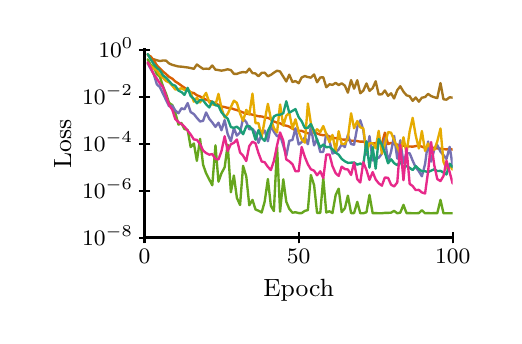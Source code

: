\begingroup%
\makeatletter%
\begin{pgfpicture}%
\pgfpathrectangle{\pgfpointorigin}{\pgfqpoint{2.33in}{1.44in}}%
\pgfusepath{use as bounding box, clip}%
\begin{pgfscope}%
\pgfsetbuttcap%
\pgfsetmiterjoin%
\definecolor{currentfill}{rgb}{1.0,1.0,1.0}%
\pgfsetfillcolor{currentfill}%
\pgfsetlinewidth{0.0pt}%
\definecolor{currentstroke}{rgb}{1.0,1.0,1.0}%
\pgfsetstrokecolor{currentstroke}%
\pgfsetdash{}{0pt}%
\pgfpathmoveto{\pgfqpoint{0.0in}{0.0in}}%
\pgfpathlineto{\pgfqpoint{2.33in}{0.0in}}%
\pgfpathlineto{\pgfqpoint{2.33in}{1.44in}}%
\pgfpathlineto{\pgfqpoint{0.0in}{1.44in}}%
\pgfpathclose%
\pgfusepath{fill}%
\end{pgfscope}%
\begin{pgfscope}%
\pgfsetbuttcap%
\pgfsetmiterjoin%
\definecolor{currentfill}{rgb}{1.0,1.0,1.0}%
\pgfsetfillcolor{currentfill}%
\pgfsetlinewidth{0.0pt}%
\definecolor{currentstroke}{rgb}{0.0,0.0,0.0}%
\pgfsetstrokecolor{currentstroke}%
\pgfsetstrokeopacity{0.0}%
\pgfsetdash{}{0pt}%
\pgfpathmoveto{\pgfqpoint{0.584in}{0.39in}}%
\pgfpathlineto{\pgfqpoint{2.125in}{0.39in}}%
\pgfpathlineto{\pgfqpoint{2.125in}{1.33in}}%
\pgfpathlineto{\pgfqpoint{0.584in}{1.33in}}%
\pgfpathclose%
\pgfusepath{fill}%
\end{pgfscope}%
\begin{pgfscope}%
\pgfpathrectangle{\pgfqpoint{0.584in}{0.39in}}{\pgfqpoint{1.541in}{0.94in}} %
\pgfusepath{clip}%
\pgfsetroundcap%
\pgfsetroundjoin%
\pgfsetlinewidth{0.853pt}%
\definecolor{currentstroke}{rgb}{0.651,0.463,0.114}%
\pgfsetstrokecolor{currentstroke}%
\pgfsetdash{}{0pt}%
\pgfpathmoveto{\pgfqpoint{0.6in}{1.308in}}%
\pgfpathlineto{\pgfqpoint{0.615in}{1.286in}}%
\pgfpathlineto{\pgfqpoint{0.63in}{1.282in}}%
\pgfpathlineto{\pgfqpoint{0.646in}{1.277in}}%
\pgfpathlineto{\pgfqpoint{0.661in}{1.273in}}%
\pgfpathlineto{\pgfqpoint{0.677in}{1.276in}}%
\pgfpathlineto{\pgfqpoint{0.692in}{1.275in}}%
\pgfpathlineto{\pgfqpoint{0.707in}{1.261in}}%
\pgfpathlineto{\pgfqpoint{0.723in}{1.254in}}%
\pgfpathlineto{\pgfqpoint{0.738in}{1.25in}}%
\pgfpathlineto{\pgfqpoint{0.754in}{1.246in}}%
\pgfpathlineto{\pgfqpoint{0.769in}{1.245in}}%
\pgfpathlineto{\pgfqpoint{0.784in}{1.243in}}%
\pgfpathlineto{\pgfqpoint{0.8in}{1.241in}}%
\pgfpathlineto{\pgfqpoint{0.815in}{1.238in}}%
\pgfpathlineto{\pgfqpoint{0.831in}{1.234in}}%
\pgfpathlineto{\pgfqpoint{0.846in}{1.256in}}%
\pgfpathlineto{\pgfqpoint{0.862in}{1.244in}}%
\pgfpathlineto{\pgfqpoint{0.877in}{1.234in}}%
\pgfpathlineto{\pgfqpoint{0.892in}{1.235in}}%
\pgfpathlineto{\pgfqpoint{0.908in}{1.234in}}%
\pgfpathlineto{\pgfqpoint{0.923in}{1.251in}}%
\pgfpathlineto{\pgfqpoint{0.939in}{1.23in}}%
\pgfpathlineto{\pgfqpoint{0.954in}{1.228in}}%
\pgfpathlineto{\pgfqpoint{0.969in}{1.225in}}%
\pgfpathlineto{\pgfqpoint{0.985in}{1.228in}}%
\pgfpathlineto{\pgfqpoint{1.0in}{1.232in}}%
\pgfpathlineto{\pgfqpoint{1.016in}{1.228in}}%
\pgfpathlineto{\pgfqpoint{1.031in}{1.209in}}%
\pgfpathlineto{\pgfqpoint{1.046in}{1.209in}}%
\pgfpathlineto{\pgfqpoint{1.062in}{1.215in}}%
\pgfpathlineto{\pgfqpoint{1.077in}{1.218in}}%
\pgfpathlineto{\pgfqpoint{1.093in}{1.216in}}%
\pgfpathlineto{\pgfqpoint{1.108in}{1.235in}}%
\pgfpathlineto{\pgfqpoint{1.124in}{1.213in}}%
\pgfpathlineto{\pgfqpoint{1.139in}{1.211in}}%
\pgfpathlineto{\pgfqpoint{1.154in}{1.197in}}%
\pgfpathlineto{\pgfqpoint{1.17in}{1.214in}}%
\pgfpathlineto{\pgfqpoint{1.185in}{1.215in}}%
\pgfpathlineto{\pgfqpoint{1.201in}{1.197in}}%
\pgfpathlineto{\pgfqpoint{1.216in}{1.204in}}%
\pgfpathlineto{\pgfqpoint{1.231in}{1.215in}}%
\pgfpathlineto{\pgfqpoint{1.247in}{1.225in}}%
\pgfpathlineto{\pgfqpoint{1.262in}{1.221in}}%
\pgfpathlineto{\pgfqpoint{1.278in}{1.195in}}%
\pgfpathlineto{\pgfqpoint{1.293in}{1.171in}}%
\pgfpathlineto{\pgfqpoint{1.308in}{1.205in}}%
\pgfpathlineto{\pgfqpoint{1.324in}{1.168in}}%
\pgfpathlineto{\pgfqpoint{1.339in}{1.173in}}%
\pgfpathlineto{\pgfqpoint{1.355in}{1.162in}}%
\pgfpathlineto{\pgfqpoint{1.37in}{1.191in}}%
\pgfpathlineto{\pgfqpoint{1.386in}{1.198in}}%
\pgfpathlineto{\pgfqpoint{1.401in}{1.193in}}%
\pgfpathlineto{\pgfqpoint{1.416in}{1.19in}}%
\pgfpathlineto{\pgfqpoint{1.432in}{1.206in}}%
\pgfpathlineto{\pgfqpoint{1.447in}{1.167in}}%
\pgfpathlineto{\pgfqpoint{1.463in}{1.191in}}%
\pgfpathlineto{\pgfqpoint{1.478in}{1.192in}}%
\pgfpathlineto{\pgfqpoint{1.493in}{1.142in}}%
\pgfpathlineto{\pgfqpoint{1.509in}{1.157in}}%
\pgfpathlineto{\pgfqpoint{1.524in}{1.154in}}%
\pgfpathlineto{\pgfqpoint{1.54in}{1.164in}}%
\pgfpathlineto{\pgfqpoint{1.555in}{1.153in}}%
\pgfpathlineto{\pgfqpoint{1.57in}{1.162in}}%
\pgfpathlineto{\pgfqpoint{1.586in}{1.15in}}%
\pgfpathlineto{\pgfqpoint{1.601in}{1.115in}}%
\pgfpathlineto{\pgfqpoint{1.617in}{1.178in}}%
\pgfpathlineto{\pgfqpoint{1.632in}{1.135in}}%
\pgfpathlineto{\pgfqpoint{1.648in}{1.177in}}%
\pgfpathlineto{\pgfqpoint{1.663in}{1.112in}}%
\pgfpathlineto{\pgfqpoint{1.678in}{1.125in}}%
\pgfpathlineto{\pgfqpoint{1.694in}{1.161in}}%
\pgfpathlineto{\pgfqpoint{1.709in}{1.124in}}%
\pgfpathlineto{\pgfqpoint{1.725in}{1.138in}}%
\pgfpathlineto{\pgfqpoint{1.74in}{1.172in}}%
\pgfpathlineto{\pgfqpoint{1.755in}{1.106in}}%
\pgfpathlineto{\pgfqpoint{1.771in}{1.107in}}%
\pgfpathlineto{\pgfqpoint{1.786in}{1.126in}}%
\pgfpathlineto{\pgfqpoint{1.802in}{1.099in}}%
\pgfpathlineto{\pgfqpoint{1.817in}{1.112in}}%
\pgfpathlineto{\pgfqpoint{1.832in}{1.086in}}%
\pgfpathlineto{\pgfqpoint{1.848in}{1.128in}}%
\pgfpathlineto{\pgfqpoint{1.863in}{1.147in}}%
\pgfpathlineto{\pgfqpoint{1.879in}{1.12in}}%
\pgfpathlineto{\pgfqpoint{1.894in}{1.102in}}%
\pgfpathlineto{\pgfqpoint{1.91in}{1.097in}}%
\pgfpathlineto{\pgfqpoint{1.925in}{1.074in}}%
\pgfpathlineto{\pgfqpoint{1.94in}{1.091in}}%
\pgfpathlineto{\pgfqpoint{1.956in}{1.07in}}%
\pgfpathlineto{\pgfqpoint{1.971in}{1.09in}}%
\pgfpathlineto{\pgfqpoint{1.987in}{1.093in}}%
\pgfpathlineto{\pgfqpoint{2.002in}{1.109in}}%
\pgfpathlineto{\pgfqpoint{2.017in}{1.098in}}%
\pgfpathlineto{\pgfqpoint{2.033in}{1.092in}}%
\pgfpathlineto{\pgfqpoint{2.048in}{1.088in}}%
\pgfpathlineto{\pgfqpoint{2.064in}{1.163in}}%
\pgfpathlineto{\pgfqpoint{2.079in}{1.082in}}%
\pgfpathlineto{\pgfqpoint{2.094in}{1.08in}}%
\pgfpathlineto{\pgfqpoint{2.11in}{1.092in}}%
\pgfpathlineto{\pgfqpoint{2.125in}{1.09in}}%
\pgfusepath{stroke}%
\end{pgfscope}%
\begin{pgfscope}%
\pgfpathrectangle{\pgfqpoint{0.584in}{0.39in}}{\pgfqpoint{1.541in}{0.94in}} %
\pgfusepath{clip}%
\pgfsetroundcap%
\pgfsetroundjoin%
\pgfsetlinewidth{0.853pt}%
\definecolor{currentstroke}{rgb}{0.851,0.373,0.008}%
\pgfsetstrokecolor{currentstroke}%
\pgfsetdash{}{0pt}%
\pgfpathmoveto{\pgfqpoint{0.6in}{1.303in}}%
\pgfpathlineto{\pgfqpoint{0.615in}{1.296in}}%
\pgfpathlineto{\pgfqpoint{0.63in}{1.277in}}%
\pgfpathlineto{\pgfqpoint{0.646in}{1.252in}}%
\pgfpathlineto{\pgfqpoint{0.661in}{1.236in}}%
\pgfpathlineto{\pgfqpoint{0.677in}{1.22in}}%
\pgfpathlineto{\pgfqpoint{0.692in}{1.208in}}%
\pgfpathlineto{\pgfqpoint{0.707in}{1.194in}}%
\pgfpathlineto{\pgfqpoint{0.723in}{1.185in}}%
\pgfpathlineto{\pgfqpoint{0.738in}{1.171in}}%
\pgfpathlineto{\pgfqpoint{0.754in}{1.161in}}%
\pgfpathlineto{\pgfqpoint{0.769in}{1.15in}}%
\pgfpathlineto{\pgfqpoint{0.784in}{1.14in}}%
\pgfpathlineto{\pgfqpoint{0.8in}{1.128in}}%
\pgfpathlineto{\pgfqpoint{0.815in}{1.117in}}%
\pgfpathlineto{\pgfqpoint{0.831in}{1.113in}}%
\pgfpathlineto{\pgfqpoint{0.846in}{1.102in}}%
\pgfpathlineto{\pgfqpoint{0.862in}{1.096in}}%
\pgfpathlineto{\pgfqpoint{0.877in}{1.088in}}%
\pgfpathlineto{\pgfqpoint{0.892in}{1.08in}}%
\pgfpathlineto{\pgfqpoint{0.908in}{1.074in}}%
\pgfpathlineto{\pgfqpoint{0.923in}{1.069in}}%
\pgfpathlineto{\pgfqpoint{0.939in}{1.062in}}%
\pgfpathlineto{\pgfqpoint{0.954in}{1.054in}}%
\pgfpathlineto{\pgfqpoint{0.969in}{1.046in}}%
\pgfpathlineto{\pgfqpoint{0.985in}{1.043in}}%
\pgfpathlineto{\pgfqpoint{1.0in}{1.039in}}%
\pgfpathlineto{\pgfqpoint{1.016in}{1.038in}}%
\pgfpathlineto{\pgfqpoint{1.031in}{1.032in}}%
\pgfpathlineto{\pgfqpoint{1.046in}{1.028in}}%
\pgfpathlineto{\pgfqpoint{1.062in}{1.022in}}%
\pgfpathlineto{\pgfqpoint{1.077in}{1.016in}}%
\pgfpathlineto{\pgfqpoint{1.093in}{1.01in}}%
\pgfpathlineto{\pgfqpoint{1.108in}{1.008in}}%
\pgfpathlineto{\pgfqpoint{1.124in}{1.005in}}%
\pgfpathlineto{\pgfqpoint{1.139in}{1.001in}}%
\pgfpathlineto{\pgfqpoint{1.154in}{0.997in}}%
\pgfpathlineto{\pgfqpoint{1.17in}{0.996in}}%
\pgfpathlineto{\pgfqpoint{1.185in}{0.991in}}%
\pgfpathlineto{\pgfqpoint{1.201in}{0.989in}}%
\pgfpathlineto{\pgfqpoint{1.216in}{0.982in}}%
\pgfpathlineto{\pgfqpoint{1.231in}{0.971in}}%
\pgfpathlineto{\pgfqpoint{1.247in}{0.965in}}%
\pgfpathlineto{\pgfqpoint{1.262in}{0.962in}}%
\pgfpathlineto{\pgfqpoint{1.278in}{0.953in}}%
\pgfpathlineto{\pgfqpoint{1.293in}{0.95in}}%
\pgfpathlineto{\pgfqpoint{1.308in}{0.945in}}%
\pgfpathlineto{\pgfqpoint{1.324in}{0.935in}}%
\pgfpathlineto{\pgfqpoint{1.339in}{0.927in}}%
\pgfpathlineto{\pgfqpoint{1.355in}{0.925in}}%
\pgfpathlineto{\pgfqpoint{1.37in}{0.924in}}%
\pgfpathlineto{\pgfqpoint{1.386in}{0.917in}}%
\pgfpathlineto{\pgfqpoint{1.401in}{0.912in}}%
\pgfpathlineto{\pgfqpoint{1.416in}{0.908in}}%
\pgfpathlineto{\pgfqpoint{1.432in}{0.921in}}%
\pgfpathlineto{\pgfqpoint{1.447in}{0.911in}}%
\pgfpathlineto{\pgfqpoint{1.463in}{0.905in}}%
\pgfpathlineto{\pgfqpoint{1.478in}{0.902in}}%
\pgfpathlineto{\pgfqpoint{1.493in}{0.904in}}%
\pgfpathlineto{\pgfqpoint{1.509in}{0.896in}}%
\pgfpathlineto{\pgfqpoint{1.524in}{0.891in}}%
\pgfpathlineto{\pgfqpoint{1.54in}{0.887in}}%
\pgfpathlineto{\pgfqpoint{1.555in}{0.886in}}%
\pgfpathlineto{\pgfqpoint{1.57in}{0.881in}}%
\pgfpathlineto{\pgfqpoint{1.586in}{0.88in}}%
\pgfpathlineto{\pgfqpoint{1.601in}{0.88in}}%
\pgfpathlineto{\pgfqpoint{1.617in}{0.875in}}%
\pgfpathlineto{\pgfqpoint{1.632in}{0.874in}}%
\pgfpathlineto{\pgfqpoint{1.648in}{0.873in}}%
\pgfpathlineto{\pgfqpoint{1.663in}{0.87in}}%
\pgfpathlineto{\pgfqpoint{1.678in}{0.87in}}%
\pgfpathlineto{\pgfqpoint{1.694in}{0.865in}}%
\pgfpathlineto{\pgfqpoint{1.709in}{0.865in}}%
\pgfpathlineto{\pgfqpoint{1.725in}{0.861in}}%
\pgfpathlineto{\pgfqpoint{1.74in}{0.863in}}%
\pgfpathlineto{\pgfqpoint{1.755in}{0.865in}}%
\pgfpathlineto{\pgfqpoint{1.771in}{0.859in}}%
\pgfpathlineto{\pgfqpoint{1.786in}{0.915in}}%
\pgfpathlineto{\pgfqpoint{1.802in}{0.858in}}%
\pgfpathlineto{\pgfqpoint{1.817in}{0.864in}}%
\pgfpathlineto{\pgfqpoint{1.832in}{0.857in}}%
\pgfpathlineto{\pgfqpoint{1.848in}{0.856in}}%
\pgfpathlineto{\pgfqpoint{1.863in}{0.849in}}%
\pgfpathlineto{\pgfqpoint{1.879in}{0.85in}}%
\pgfpathlineto{\pgfqpoint{1.894in}{0.847in}}%
\pgfpathlineto{\pgfqpoint{1.91in}{0.846in}}%
\pgfpathlineto{\pgfqpoint{1.925in}{0.845in}}%
\pgfpathlineto{\pgfqpoint{1.94in}{0.848in}}%
\pgfpathlineto{\pgfqpoint{1.956in}{0.85in}}%
\pgfpathlineto{\pgfqpoint{1.971in}{0.845in}}%
\pgfpathlineto{\pgfqpoint{1.987in}{0.839in}}%
\pgfpathlineto{\pgfqpoint{2.002in}{0.841in}}%
\pgfpathlineto{\pgfqpoint{2.017in}{0.841in}}%
\pgfpathlineto{\pgfqpoint{2.033in}{0.839in}}%
\pgfpathlineto{\pgfqpoint{2.048in}{0.836in}}%
\pgfpathlineto{\pgfqpoint{2.064in}{0.835in}}%
\pgfpathlineto{\pgfqpoint{2.079in}{0.833in}}%
\pgfpathlineto{\pgfqpoint{2.094in}{0.831in}}%
\pgfpathlineto{\pgfqpoint{2.11in}{0.835in}}%
\pgfpathlineto{\pgfqpoint{2.125in}{0.83in}}%
\pgfusepath{stroke}%
\end{pgfscope}%
\begin{pgfscope}%
\pgfpathrectangle{\pgfqpoint{0.584in}{0.39in}}{\pgfqpoint{1.541in}{0.94in}} %
\pgfusepath{clip}%
\pgfsetroundcap%
\pgfsetroundjoin%
\pgfsetlinewidth{0.853pt}%
\definecolor{currentstroke}{rgb}{0.4,0.651,0.118}%
\pgfsetstrokecolor{currentstroke}%
\pgfsetdash{}{0pt}%
\pgfpathmoveto{\pgfqpoint{0.6in}{1.282in}}%
\pgfpathlineto{\pgfqpoint{0.615in}{1.254in}}%
\pgfpathlineto{\pgfqpoint{0.63in}{1.244in}}%
\pgfpathlineto{\pgfqpoint{0.646in}{1.207in}}%
\pgfpathlineto{\pgfqpoint{0.661in}{1.195in}}%
\pgfpathlineto{\pgfqpoint{0.677in}{1.145in}}%
\pgfpathlineto{\pgfqpoint{0.692in}{1.109in}}%
\pgfpathlineto{\pgfqpoint{0.707in}{1.064in}}%
\pgfpathlineto{\pgfqpoint{0.723in}{1.053in}}%
\pgfpathlineto{\pgfqpoint{0.738in}{1.015in}}%
\pgfpathlineto{\pgfqpoint{0.754in}{0.955in}}%
\pgfpathlineto{\pgfqpoint{0.769in}{0.963in}}%
\pgfpathlineto{\pgfqpoint{0.784in}{0.933in}}%
\pgfpathlineto{\pgfqpoint{0.8in}{0.929in}}%
\pgfpathlineto{\pgfqpoint{0.815in}{0.843in}}%
\pgfpathlineto{\pgfqpoint{0.831in}{0.861in}}%
\pgfpathlineto{\pgfqpoint{0.846in}{0.774in}}%
\pgfpathlineto{\pgfqpoint{0.862in}{0.884in}}%
\pgfpathlineto{\pgfqpoint{0.877in}{0.755in}}%
\pgfpathlineto{\pgfqpoint{0.892in}{0.712in}}%
\pgfpathlineto{\pgfqpoint{0.908in}{0.681in}}%
\pgfpathlineto{\pgfqpoint{0.923in}{0.652in}}%
\pgfpathlineto{\pgfqpoint{0.939in}{0.852in}}%
\pgfpathlineto{\pgfqpoint{0.954in}{0.67in}}%
\pgfpathlineto{\pgfqpoint{0.969in}{0.712in}}%
\pgfpathlineto{\pgfqpoint{0.985in}{0.742in}}%
\pgfpathlineto{\pgfqpoint{1.0in}{0.855in}}%
\pgfpathlineto{\pgfqpoint{1.016in}{0.617in}}%
\pgfpathlineto{\pgfqpoint{1.031in}{0.701in}}%
\pgfpathlineto{\pgfqpoint{1.046in}{0.589in}}%
\pgfpathlineto{\pgfqpoint{1.062in}{0.553in}}%
\pgfpathlineto{\pgfqpoint{1.077in}{0.749in}}%
\pgfpathlineto{\pgfqpoint{1.093in}{0.696in}}%
\pgfpathlineto{\pgfqpoint{1.108in}{0.552in}}%
\pgfpathlineto{\pgfqpoint{1.124in}{0.579in}}%
\pgfpathlineto{\pgfqpoint{1.139in}{0.531in}}%
\pgfpathlineto{\pgfqpoint{1.154in}{0.525in}}%
\pgfpathlineto{\pgfqpoint{1.17in}{0.516in}}%
\pgfpathlineto{\pgfqpoint{1.185in}{0.57in}}%
\pgfpathlineto{\pgfqpoint{1.201in}{0.683in}}%
\pgfpathlineto{\pgfqpoint{1.216in}{0.549in}}%
\pgfpathlineto{\pgfqpoint{1.231in}{0.523in}}%
\pgfpathlineto{\pgfqpoint{1.247in}{0.844in}}%
\pgfpathlineto{\pgfqpoint{1.262in}{0.52in}}%
\pgfpathlineto{\pgfqpoint{1.278in}{0.682in}}%
\pgfpathlineto{\pgfqpoint{1.293in}{0.57in}}%
\pgfpathlineto{\pgfqpoint{1.308in}{0.534in}}%
\pgfpathlineto{\pgfqpoint{1.324in}{0.515in}}%
\pgfpathlineto{\pgfqpoint{1.339in}{0.517in}}%
\pgfpathlineto{\pgfqpoint{1.355in}{0.513in}}%
\pgfpathlineto{\pgfqpoint{1.37in}{0.513in}}%
\pgfpathlineto{\pgfqpoint{1.386in}{0.524in}}%
\pgfpathlineto{\pgfqpoint{1.401in}{0.528in}}%
\pgfpathlineto{\pgfqpoint{1.416in}{0.703in}}%
\pgfpathlineto{\pgfqpoint{1.432in}{0.653in}}%
\pgfpathlineto{\pgfqpoint{1.447in}{0.514in}}%
\pgfpathlineto{\pgfqpoint{1.463in}{0.514in}}%
\pgfpathlineto{\pgfqpoint{1.478in}{0.688in}}%
\pgfpathlineto{\pgfqpoint{1.493in}{0.516in}}%
\pgfpathlineto{\pgfqpoint{1.509in}{0.522in}}%
\pgfpathlineto{\pgfqpoint{1.524in}{0.513in}}%
\pgfpathlineto{\pgfqpoint{1.54in}{0.604in}}%
\pgfpathlineto{\pgfqpoint{1.555in}{0.635in}}%
\pgfpathlineto{\pgfqpoint{1.57in}{0.518in}}%
\pgfpathlineto{\pgfqpoint{1.586in}{0.537in}}%
\pgfpathlineto{\pgfqpoint{1.601in}{0.6in}}%
\pgfpathlineto{\pgfqpoint{1.617in}{0.513in}}%
\pgfpathlineto{\pgfqpoint{1.632in}{0.513in}}%
\pgfpathlineto{\pgfqpoint{1.648in}{0.569in}}%
\pgfpathlineto{\pgfqpoint{1.663in}{0.512in}}%
\pgfpathlineto{\pgfqpoint{1.678in}{0.512in}}%
\pgfpathlineto{\pgfqpoint{1.694in}{0.517in}}%
\pgfpathlineto{\pgfqpoint{1.709in}{0.604in}}%
\pgfpathlineto{\pgfqpoint{1.725in}{0.512in}}%
\pgfpathlineto{\pgfqpoint{1.74in}{0.513in}}%
\pgfpathlineto{\pgfqpoint{1.755in}{0.512in}}%
\pgfpathlineto{\pgfqpoint{1.771in}{0.512in}}%
\pgfpathlineto{\pgfqpoint{1.786in}{0.514in}}%
\pgfpathlineto{\pgfqpoint{1.802in}{0.514in}}%
\pgfpathlineto{\pgfqpoint{1.817in}{0.515in}}%
\pgfpathlineto{\pgfqpoint{1.832in}{0.524in}}%
\pgfpathlineto{\pgfqpoint{1.848in}{0.512in}}%
\pgfpathlineto{\pgfqpoint{1.863in}{0.515in}}%
\pgfpathlineto{\pgfqpoint{1.879in}{0.554in}}%
\pgfpathlineto{\pgfqpoint{1.894in}{0.513in}}%
\pgfpathlineto{\pgfqpoint{1.91in}{0.513in}}%
\pgfpathlineto{\pgfqpoint{1.925in}{0.512in}}%
\pgfpathlineto{\pgfqpoint{1.94in}{0.512in}}%
\pgfpathlineto{\pgfqpoint{1.956in}{0.513in}}%
\pgfpathlineto{\pgfqpoint{1.971in}{0.527in}}%
\pgfpathlineto{\pgfqpoint{1.987in}{0.512in}}%
\pgfpathlineto{\pgfqpoint{2.002in}{0.513in}}%
\pgfpathlineto{\pgfqpoint{2.017in}{0.512in}}%
\pgfpathlineto{\pgfqpoint{2.033in}{0.513in}}%
\pgfpathlineto{\pgfqpoint{2.048in}{0.512in}}%
\pgfpathlineto{\pgfqpoint{2.064in}{0.579in}}%
\pgfpathlineto{\pgfqpoint{2.079in}{0.512in}}%
\pgfpathlineto{\pgfqpoint{2.094in}{0.512in}}%
\pgfpathlineto{\pgfqpoint{2.11in}{0.512in}}%
\pgfpathlineto{\pgfqpoint{2.125in}{0.512in}}%
\pgfusepath{stroke}%
\end{pgfscope}%
\begin{pgfscope}%
\pgfpathrectangle{\pgfqpoint{0.584in}{0.39in}}{\pgfqpoint{1.541in}{0.94in}} %
\pgfusepath{clip}%
\pgfsetroundcap%
\pgfsetroundjoin%
\pgfsetlinewidth{0.853pt}%
\definecolor{currentstroke}{rgb}{0.459,0.439,0.702}%
\pgfsetstrokecolor{currentstroke}%
\pgfsetdash{}{0pt}%
\pgfpathmoveto{\pgfqpoint{0.6in}{1.262in}}%
\pgfpathlineto{\pgfqpoint{0.615in}{1.234in}}%
\pgfpathlineto{\pgfqpoint{0.63in}{1.209in}}%
\pgfpathlineto{\pgfqpoint{0.646in}{1.156in}}%
\pgfpathlineto{\pgfqpoint{0.661in}{1.143in}}%
\pgfpathlineto{\pgfqpoint{0.677in}{1.109in}}%
\pgfpathlineto{\pgfqpoint{0.692in}{1.078in}}%
\pgfpathlineto{\pgfqpoint{0.707in}{1.047in}}%
\pgfpathlineto{\pgfqpoint{0.723in}{1.05in}}%
\pgfpathlineto{\pgfqpoint{0.738in}{1.026in}}%
\pgfpathlineto{\pgfqpoint{0.754in}{1.012in}}%
\pgfpathlineto{\pgfqpoint{0.769in}{1.037in}}%
\pgfpathlineto{\pgfqpoint{0.784in}{1.032in}}%
\pgfpathlineto{\pgfqpoint{0.8in}{1.063in}}%
\pgfpathlineto{\pgfqpoint{0.815in}{1.018in}}%
\pgfpathlineto{\pgfqpoint{0.831in}{1.008in}}%
\pgfpathlineto{\pgfqpoint{0.846in}{0.989in}}%
\pgfpathlineto{\pgfqpoint{0.862in}{0.971in}}%
\pgfpathlineto{\pgfqpoint{0.877in}{0.974in}}%
\pgfpathlineto{\pgfqpoint{0.892in}{1.016in}}%
\pgfpathlineto{\pgfqpoint{0.908in}{0.984in}}%
\pgfpathlineto{\pgfqpoint{0.923in}{0.966in}}%
\pgfpathlineto{\pgfqpoint{0.939in}{0.944in}}%
\pgfpathlineto{\pgfqpoint{0.954in}{0.965in}}%
\pgfpathlineto{\pgfqpoint{0.969in}{0.927in}}%
\pgfpathlineto{\pgfqpoint{0.985in}{0.978in}}%
\pgfpathlineto{\pgfqpoint{1.0in}{0.908in}}%
\pgfpathlineto{\pgfqpoint{1.016in}{0.872in}}%
\pgfpathlineto{\pgfqpoint{1.031in}{0.938in}}%
\pgfpathlineto{\pgfqpoint{1.046in}{0.9in}}%
\pgfpathlineto{\pgfqpoint{1.062in}{0.916in}}%
\pgfpathlineto{\pgfqpoint{1.077in}{0.986in}}%
\pgfpathlineto{\pgfqpoint{1.093in}{0.968in}}%
\pgfpathlineto{\pgfqpoint{1.108in}{0.932in}}%
\pgfpathlineto{\pgfqpoint{1.124in}{0.934in}}%
\pgfpathlineto{\pgfqpoint{1.139in}{0.915in}}%
\pgfpathlineto{\pgfqpoint{1.154in}{0.864in}}%
\pgfpathlineto{\pgfqpoint{1.17in}{0.909in}}%
\pgfpathlineto{\pgfqpoint{1.185in}{0.926in}}%
\pgfpathlineto{\pgfqpoint{1.201in}{0.872in}}%
\pgfpathlineto{\pgfqpoint{1.216in}{0.949in}}%
\pgfpathlineto{\pgfqpoint{1.231in}{0.92in}}%
\pgfpathlineto{\pgfqpoint{1.247in}{0.897in}}%
\pgfpathlineto{\pgfqpoint{1.262in}{0.903in}}%
\pgfpathlineto{\pgfqpoint{1.278in}{0.851in}}%
\pgfpathlineto{\pgfqpoint{1.293in}{0.799in}}%
\pgfpathlineto{\pgfqpoint{1.308in}{0.874in}}%
\pgfpathlineto{\pgfqpoint{1.324in}{0.879in}}%
\pgfpathlineto{\pgfqpoint{1.339in}{0.937in}}%
\pgfpathlineto{\pgfqpoint{1.355in}{0.856in}}%
\pgfpathlineto{\pgfqpoint{1.37in}{0.868in}}%
\pgfpathlineto{\pgfqpoint{1.386in}{0.892in}}%
\pgfpathlineto{\pgfqpoint{1.401in}{0.857in}}%
\pgfpathlineto{\pgfqpoint{1.416in}{0.945in}}%
\pgfpathlineto{\pgfqpoint{1.432in}{0.851in}}%
\pgfpathlineto{\pgfqpoint{1.447in}{0.883in}}%
\pgfpathlineto{\pgfqpoint{1.463in}{0.818in}}%
\pgfpathlineto{\pgfqpoint{1.478in}{0.819in}}%
\pgfpathlineto{\pgfqpoint{1.493in}{0.911in}}%
\pgfpathlineto{\pgfqpoint{1.509in}{0.875in}}%
\pgfpathlineto{\pgfqpoint{1.524in}{0.811in}}%
\pgfpathlineto{\pgfqpoint{1.54in}{0.817in}}%
\pgfpathlineto{\pgfqpoint{1.555in}{0.831in}}%
\pgfpathlineto{\pgfqpoint{1.57in}{0.856in}}%
\pgfpathlineto{\pgfqpoint{1.586in}{0.843in}}%
\pgfpathlineto{\pgfqpoint{1.601in}{0.904in}}%
\pgfpathlineto{\pgfqpoint{1.617in}{0.858in}}%
\pgfpathlineto{\pgfqpoint{1.632in}{0.855in}}%
\pgfpathlineto{\pgfqpoint{1.648in}{0.943in}}%
\pgfpathlineto{\pgfqpoint{1.663in}{0.977in}}%
\pgfpathlineto{\pgfqpoint{1.678in}{0.929in}}%
\pgfpathlineto{\pgfqpoint{1.694in}{0.805in}}%
\pgfpathlineto{\pgfqpoint{1.709in}{0.898in}}%
\pgfpathlineto{\pgfqpoint{1.725in}{0.776in}}%
\pgfpathlineto{\pgfqpoint{1.74in}{0.786in}}%
\pgfpathlineto{\pgfqpoint{1.755in}{0.789in}}%
\pgfpathlineto{\pgfqpoint{1.771in}{0.81in}}%
\pgfpathlineto{\pgfqpoint{1.786in}{0.885in}}%
\pgfpathlineto{\pgfqpoint{1.802in}{0.768in}}%
\pgfpathlineto{\pgfqpoint{1.817in}{0.82in}}%
\pgfpathlineto{\pgfqpoint{1.832in}{0.899in}}%
\pgfpathlineto{\pgfqpoint{1.848in}{0.785in}}%
\pgfpathlineto{\pgfqpoint{1.863in}{0.877in}}%
\pgfpathlineto{\pgfqpoint{1.879in}{0.764in}}%
\pgfpathlineto{\pgfqpoint{1.894in}{0.812in}}%
\pgfpathlineto{\pgfqpoint{1.91in}{0.812in}}%
\pgfpathlineto{\pgfqpoint{1.925in}{0.775in}}%
\pgfpathlineto{\pgfqpoint{1.94in}{0.742in}}%
\pgfpathlineto{\pgfqpoint{1.956in}{0.722in}}%
\pgfpathlineto{\pgfqpoint{1.971in}{0.697in}}%
\pgfpathlineto{\pgfqpoint{1.987in}{0.758in}}%
\pgfpathlineto{\pgfqpoint{2.002in}{0.871in}}%
\pgfpathlineto{\pgfqpoint{2.017in}{0.77in}}%
\pgfpathlineto{\pgfqpoint{2.033in}{0.831in}}%
\pgfpathlineto{\pgfqpoint{2.048in}{0.853in}}%
\pgfpathlineto{\pgfqpoint{2.064in}{0.82in}}%
\pgfpathlineto{\pgfqpoint{2.079in}{0.803in}}%
\pgfpathlineto{\pgfqpoint{2.094in}{0.783in}}%
\pgfpathlineto{\pgfqpoint{2.11in}{0.844in}}%
\pgfpathlineto{\pgfqpoint{2.125in}{0.748in}}%
\pgfusepath{stroke}%
\end{pgfscope}%
\begin{pgfscope}%
\pgfpathrectangle{\pgfqpoint{0.584in}{0.39in}}{\pgfqpoint{1.541in}{0.94in}} %
\pgfusepath{clip}%
\pgfsetroundcap%
\pgfsetroundjoin%
\pgfsetlinewidth{0.853pt}%
\definecolor{currentstroke}{rgb}{0.902,0.671,0.008}%
\pgfsetstrokecolor{currentstroke}%
\pgfsetdash{}{0pt}%
\pgfpathmoveto{\pgfqpoint{0.6in}{1.263in}}%
\pgfpathlineto{\pgfqpoint{0.615in}{1.25in}}%
\pgfpathlineto{\pgfqpoint{0.63in}{1.236in}}%
\pgfpathlineto{\pgfqpoint{0.646in}{1.226in}}%
\pgfpathlineto{\pgfqpoint{0.661in}{1.203in}}%
\pgfpathlineto{\pgfqpoint{0.677in}{1.189in}}%
\pgfpathlineto{\pgfqpoint{0.692in}{1.173in}}%
\pgfpathlineto{\pgfqpoint{0.707in}{1.167in}}%
\pgfpathlineto{\pgfqpoint{0.723in}{1.15in}}%
\pgfpathlineto{\pgfqpoint{0.738in}{1.131in}}%
\pgfpathlineto{\pgfqpoint{0.754in}{1.133in}}%
\pgfpathlineto{\pgfqpoint{0.769in}{1.137in}}%
\pgfpathlineto{\pgfqpoint{0.784in}{1.129in}}%
\pgfpathlineto{\pgfqpoint{0.8in}{1.133in}}%
\pgfpathlineto{\pgfqpoint{0.815in}{1.116in}}%
\pgfpathlineto{\pgfqpoint{0.831in}{1.07in}}%
\pgfpathlineto{\pgfqpoint{0.846in}{1.09in}}%
\pgfpathlineto{\pgfqpoint{0.862in}{1.066in}}%
\pgfpathlineto{\pgfqpoint{0.877in}{1.091in}}%
\pgfpathlineto{\pgfqpoint{0.892in}{1.114in}}%
\pgfpathlineto{\pgfqpoint{0.908in}{1.067in}}%
\pgfpathlineto{\pgfqpoint{0.923in}{1.056in}}%
\pgfpathlineto{\pgfqpoint{0.939in}{1.054in}}%
\pgfpathlineto{\pgfqpoint{0.954in}{1.109in}}%
\pgfpathlineto{\pgfqpoint{0.969in}{1.038in}}%
\pgfpathlineto{\pgfqpoint{0.985in}{0.991in}}%
\pgfpathlineto{\pgfqpoint{1.0in}{1.009in}}%
\pgfpathlineto{\pgfqpoint{1.016in}{1.043in}}%
\pgfpathlineto{\pgfqpoint{1.031in}{1.075in}}%
\pgfpathlineto{\pgfqpoint{1.046in}{1.064in}}%
\pgfpathlineto{\pgfqpoint{1.062in}{1.011in}}%
\pgfpathlineto{\pgfqpoint{1.077in}{0.974in}}%
\pgfpathlineto{\pgfqpoint{1.093in}{1.029in}}%
\pgfpathlineto{\pgfqpoint{1.108in}{1.006in}}%
\pgfpathlineto{\pgfqpoint{1.124in}{1.11in}}%
\pgfpathlineto{\pgfqpoint{1.139in}{0.963in}}%
\pgfpathlineto{\pgfqpoint{1.154in}{0.963in}}%
\pgfpathlineto{\pgfqpoint{1.17in}{0.893in}}%
\pgfpathlineto{\pgfqpoint{1.185in}{0.977in}}%
\pgfpathlineto{\pgfqpoint{1.201in}{1.059in}}%
\pgfpathlineto{\pgfqpoint{1.216in}{0.985in}}%
\pgfpathlineto{\pgfqpoint{1.231in}{0.938in}}%
\pgfpathlineto{\pgfqpoint{1.247in}{0.916in}}%
\pgfpathlineto{\pgfqpoint{1.262in}{1.056in}}%
\pgfpathlineto{\pgfqpoint{1.278in}{0.95in}}%
\pgfpathlineto{\pgfqpoint{1.293in}{1.0in}}%
\pgfpathlineto{\pgfqpoint{1.308in}{1.015in}}%
\pgfpathlineto{\pgfqpoint{1.324in}{0.935in}}%
\pgfpathlineto{\pgfqpoint{1.339in}{0.982in}}%
\pgfpathlineto{\pgfqpoint{1.355in}{0.92in}}%
\pgfpathlineto{\pgfqpoint{1.37in}{0.882in}}%
\pgfpathlineto{\pgfqpoint{1.386in}{0.865in}}%
\pgfpathlineto{\pgfqpoint{1.401in}{1.061in}}%
\pgfpathlineto{\pgfqpoint{1.416in}{0.961in}}%
\pgfpathlineto{\pgfqpoint{1.432in}{0.912in}}%
\pgfpathlineto{\pgfqpoint{1.447in}{0.932in}}%
\pgfpathlineto{\pgfqpoint{1.463in}{0.918in}}%
\pgfpathlineto{\pgfqpoint{1.478in}{0.948in}}%
\pgfpathlineto{\pgfqpoint{1.493in}{0.908in}}%
\pgfpathlineto{\pgfqpoint{1.509in}{0.868in}}%
\pgfpathlineto{\pgfqpoint{1.524in}{0.904in}}%
\pgfpathlineto{\pgfqpoint{1.54in}{0.821in}}%
\pgfpathlineto{\pgfqpoint{1.555in}{0.922in}}%
\pgfpathlineto{\pgfqpoint{1.57in}{0.858in}}%
\pgfpathlineto{\pgfqpoint{1.586in}{0.858in}}%
\pgfpathlineto{\pgfqpoint{1.601in}{0.889in}}%
\pgfpathlineto{\pgfqpoint{1.617in}{1.012in}}%
\pgfpathlineto{\pgfqpoint{1.632in}{0.937in}}%
\pgfpathlineto{\pgfqpoint{1.648in}{0.973in}}%
\pgfpathlineto{\pgfqpoint{1.663in}{0.942in}}%
\pgfpathlineto{\pgfqpoint{1.678in}{0.937in}}%
\pgfpathlineto{\pgfqpoint{1.694in}{0.818in}}%
\pgfpathlineto{\pgfqpoint{1.709in}{0.862in}}%
\pgfpathlineto{\pgfqpoint{1.725in}{0.862in}}%
\pgfpathlineto{\pgfqpoint{1.74in}{0.837in}}%
\pgfpathlineto{\pgfqpoint{1.755in}{0.924in}}%
\pgfpathlineto{\pgfqpoint{1.771in}{0.81in}}%
\pgfpathlineto{\pgfqpoint{1.786in}{0.858in}}%
\pgfpathlineto{\pgfqpoint{1.802in}{0.918in}}%
\pgfpathlineto{\pgfqpoint{1.817in}{0.915in}}%
\pgfpathlineto{\pgfqpoint{1.832in}{0.878in}}%
\pgfpathlineto{\pgfqpoint{1.848in}{0.843in}}%
\pgfpathlineto{\pgfqpoint{1.863in}{0.81in}}%
\pgfpathlineto{\pgfqpoint{1.879in}{0.892in}}%
\pgfpathlineto{\pgfqpoint{1.894in}{0.812in}}%
\pgfpathlineto{\pgfqpoint{1.91in}{0.922in}}%
\pgfpathlineto{\pgfqpoint{1.925in}{0.989in}}%
\pgfpathlineto{\pgfqpoint{1.94in}{0.902in}}%
\pgfpathlineto{\pgfqpoint{1.956in}{0.836in}}%
\pgfpathlineto{\pgfqpoint{1.971in}{0.923in}}%
\pgfpathlineto{\pgfqpoint{1.987in}{0.824in}}%
\pgfpathlineto{\pgfqpoint{2.002in}{0.861in}}%
\pgfpathlineto{\pgfqpoint{2.017in}{0.833in}}%
\pgfpathlineto{\pgfqpoint{2.033in}{0.829in}}%
\pgfpathlineto{\pgfqpoint{2.048in}{0.871in}}%
\pgfpathlineto{\pgfqpoint{2.064in}{0.936in}}%
\pgfpathlineto{\pgfqpoint{2.079in}{0.769in}}%
\pgfpathlineto{\pgfqpoint{2.094in}{0.736in}}%
\pgfpathlineto{\pgfqpoint{2.11in}{0.754in}}%
\pgfpathlineto{\pgfqpoint{2.125in}{0.729in}}%
\pgfusepath{stroke}%
\end{pgfscope}%
\begin{pgfscope}%
\pgfpathrectangle{\pgfqpoint{0.584in}{0.39in}}{\pgfqpoint{1.541in}{0.94in}} %
\pgfusepath{clip}%
\pgfsetroundcap%
\pgfsetroundjoin%
\pgfsetlinewidth{0.853pt}%
\definecolor{currentstroke}{rgb}{0.106,0.62,0.467}%
\pgfsetstrokecolor{currentstroke}%
\pgfsetdash{}{0pt}%
\pgfpathmoveto{\pgfqpoint{0.6in}{1.308in}}%
\pgfpathlineto{\pgfqpoint{0.615in}{1.282in}}%
\pgfpathlineto{\pgfqpoint{0.63in}{1.258in}}%
\pgfpathlineto{\pgfqpoint{0.646in}{1.239in}}%
\pgfpathlineto{\pgfqpoint{0.661in}{1.227in}}%
\pgfpathlineto{\pgfqpoint{0.677in}{1.201in}}%
\pgfpathlineto{\pgfqpoint{0.692in}{1.19in}}%
\pgfpathlineto{\pgfqpoint{0.707in}{1.173in}}%
\pgfpathlineto{\pgfqpoint{0.723in}{1.155in}}%
\pgfpathlineto{\pgfqpoint{0.738in}{1.15in}}%
\pgfpathlineto{\pgfqpoint{0.754in}{1.125in}}%
\pgfpathlineto{\pgfqpoint{0.769in}{1.118in}}%
\pgfpathlineto{\pgfqpoint{0.784in}{1.104in}}%
\pgfpathlineto{\pgfqpoint{0.8in}{1.139in}}%
\pgfpathlineto{\pgfqpoint{0.815in}{1.098in}}%
\pgfpathlineto{\pgfqpoint{0.831in}{1.084in}}%
\pgfpathlineto{\pgfqpoint{0.846in}{1.062in}}%
\pgfpathlineto{\pgfqpoint{0.862in}{1.079in}}%
\pgfpathlineto{\pgfqpoint{0.877in}{1.077in}}%
\pgfpathlineto{\pgfqpoint{0.892in}{1.057in}}%
\pgfpathlineto{\pgfqpoint{0.908in}{1.041in}}%
\pgfpathlineto{\pgfqpoint{0.923in}{1.071in}}%
\pgfpathlineto{\pgfqpoint{0.939in}{1.052in}}%
\pgfpathlineto{\pgfqpoint{0.954in}{1.049in}}%
\pgfpathlineto{\pgfqpoint{0.969in}{1.017in}}%
\pgfpathlineto{\pgfqpoint{0.985in}{0.998in}}%
\pgfpathlineto{\pgfqpoint{1.0in}{0.985in}}%
\pgfpathlineto{\pgfqpoint{1.016in}{0.943in}}%
\pgfpathlineto{\pgfqpoint{1.031in}{0.939in}}%
\pgfpathlineto{\pgfqpoint{1.046in}{0.945in}}%
\pgfpathlineto{\pgfqpoint{1.062in}{0.931in}}%
\pgfpathlineto{\pgfqpoint{1.077in}{0.907in}}%
\pgfpathlineto{\pgfqpoint{1.093in}{0.947in}}%
\pgfpathlineto{\pgfqpoint{1.108in}{0.948in}}%
\pgfpathlineto{\pgfqpoint{1.124in}{0.93in}}%
\pgfpathlineto{\pgfqpoint{1.139in}{0.88in}}%
\pgfpathlineto{\pgfqpoint{1.154in}{0.928in}}%
\pgfpathlineto{\pgfqpoint{1.17in}{0.889in}}%
\pgfpathlineto{\pgfqpoint{1.185in}{0.874in}}%
\pgfpathlineto{\pgfqpoint{1.201in}{0.923in}}%
\pgfpathlineto{\pgfqpoint{1.216in}{0.954in}}%
\pgfpathlineto{\pgfqpoint{1.231in}{0.996in}}%
\pgfpathlineto{\pgfqpoint{1.247in}{1.004in}}%
\pgfpathlineto{\pgfqpoint{1.262in}{1.005in}}%
\pgfpathlineto{\pgfqpoint{1.278in}{1.012in}}%
\pgfpathlineto{\pgfqpoint{1.293in}{1.072in}}%
\pgfpathlineto{\pgfqpoint{1.308in}{1.015in}}%
\pgfpathlineto{\pgfqpoint{1.324in}{1.024in}}%
\pgfpathlineto{\pgfqpoint{1.339in}{1.033in}}%
\pgfpathlineto{\pgfqpoint{1.355in}{0.992in}}%
\pgfpathlineto{\pgfqpoint{1.37in}{0.972in}}%
\pgfpathlineto{\pgfqpoint{1.386in}{0.938in}}%
\pgfpathlineto{\pgfqpoint{1.401in}{0.939in}}%
\pgfpathlineto{\pgfqpoint{1.416in}{0.958in}}%
\pgfpathlineto{\pgfqpoint{1.432in}{0.923in}}%
\pgfpathlineto{\pgfqpoint{1.447in}{0.878in}}%
\pgfpathlineto{\pgfqpoint{1.463in}{0.841in}}%
\pgfpathlineto{\pgfqpoint{1.478in}{0.856in}}%
\pgfpathlineto{\pgfqpoint{1.493in}{0.842in}}%
\pgfpathlineto{\pgfqpoint{1.509in}{0.844in}}%
\pgfpathlineto{\pgfqpoint{1.524in}{0.832in}}%
\pgfpathlineto{\pgfqpoint{1.54in}{0.815in}}%
\pgfpathlineto{\pgfqpoint{1.555in}{0.805in}}%
\pgfpathlineto{\pgfqpoint{1.57in}{0.784in}}%
\pgfpathlineto{\pgfqpoint{1.586in}{0.772in}}%
\pgfpathlineto{\pgfqpoint{1.601in}{0.764in}}%
\pgfpathlineto{\pgfqpoint{1.617in}{0.765in}}%
\pgfpathlineto{\pgfqpoint{1.632in}{0.766in}}%
\pgfpathlineto{\pgfqpoint{1.648in}{0.755in}}%
\pgfpathlineto{\pgfqpoint{1.663in}{0.761in}}%
\pgfpathlineto{\pgfqpoint{1.678in}{0.753in}}%
\pgfpathlineto{\pgfqpoint{1.694in}{0.872in}}%
\pgfpathlineto{\pgfqpoint{1.709in}{0.74in}}%
\pgfpathlineto{\pgfqpoint{1.725in}{0.843in}}%
\pgfpathlineto{\pgfqpoint{1.74in}{0.735in}}%
\pgfpathlineto{\pgfqpoint{1.755in}{0.883in}}%
\pgfpathlineto{\pgfqpoint{1.771in}{0.855in}}%
\pgfpathlineto{\pgfqpoint{1.786in}{0.814in}}%
\pgfpathlineto{\pgfqpoint{1.802in}{0.762in}}%
\pgfpathlineto{\pgfqpoint{1.817in}{0.782in}}%
\pgfpathlineto{\pgfqpoint{1.832in}{0.763in}}%
\pgfpathlineto{\pgfqpoint{1.848in}{0.752in}}%
\pgfpathlineto{\pgfqpoint{1.863in}{0.77in}}%
\pgfpathlineto{\pgfqpoint{1.879in}{0.738in}}%
\pgfpathlineto{\pgfqpoint{1.894in}{0.749in}}%
\pgfpathlineto{\pgfqpoint{1.91in}{0.739in}}%
\pgfpathlineto{\pgfqpoint{1.925in}{0.728in}}%
\pgfpathlineto{\pgfqpoint{1.94in}{0.748in}}%
\pgfpathlineto{\pgfqpoint{1.956in}{0.733in}}%
\pgfpathlineto{\pgfqpoint{1.971in}{0.722in}}%
\pgfpathlineto{\pgfqpoint{1.987in}{0.722in}}%
\pgfpathlineto{\pgfqpoint{2.002in}{0.718in}}%
\pgfpathlineto{\pgfqpoint{2.017in}{0.725in}}%
\pgfpathlineto{\pgfqpoint{2.033in}{0.732in}}%
\pgfpathlineto{\pgfqpoint{2.048in}{0.723in}}%
\pgfpathlineto{\pgfqpoint{2.064in}{0.724in}}%
\pgfpathlineto{\pgfqpoint{2.079in}{0.716in}}%
\pgfpathlineto{\pgfqpoint{2.094in}{0.706in}}%
\pgfpathlineto{\pgfqpoint{2.11in}{0.76in}}%
\pgfpathlineto{\pgfqpoint{2.125in}{0.742in}}%
\pgfusepath{stroke}%
\end{pgfscope}%
\begin{pgfscope}%
\pgfpathrectangle{\pgfqpoint{0.584in}{0.39in}}{\pgfqpoint{1.541in}{0.94in}} %
\pgfusepath{clip}%
\pgfsetroundcap%
\pgfsetroundjoin%
\pgfsetlinewidth{0.853pt}%
\definecolor{currentstroke}{rgb}{0.906,0.161,0.541}%
\pgfsetstrokecolor{currentstroke}%
\pgfsetdash{}{0pt}%
\pgfpathmoveto{\pgfqpoint{0.6in}{1.267in}}%
\pgfpathlineto{\pgfqpoint{0.615in}{1.239in}}%
\pgfpathlineto{\pgfqpoint{0.63in}{1.208in}}%
\pgfpathlineto{\pgfqpoint{0.646in}{1.185in}}%
\pgfpathlineto{\pgfqpoint{0.661in}{1.161in}}%
\pgfpathlineto{\pgfqpoint{0.677in}{1.143in}}%
\pgfpathlineto{\pgfqpoint{0.692in}{1.097in}}%
\pgfpathlineto{\pgfqpoint{0.707in}{1.054in}}%
\pgfpathlineto{\pgfqpoint{0.723in}{1.03in}}%
\pgfpathlineto{\pgfqpoint{0.738in}{0.983in}}%
\pgfpathlineto{\pgfqpoint{0.754in}{0.968in}}%
\pgfpathlineto{\pgfqpoint{0.769in}{0.958in}}%
\pgfpathlineto{\pgfqpoint{0.784in}{0.945in}}%
\pgfpathlineto{\pgfqpoint{0.8in}{0.925in}}%
\pgfpathlineto{\pgfqpoint{0.815in}{0.906in}}%
\pgfpathlineto{\pgfqpoint{0.831in}{0.881in}}%
\pgfpathlineto{\pgfqpoint{0.846in}{0.879in}}%
\pgfpathlineto{\pgfqpoint{0.862in}{0.858in}}%
\pgfpathlineto{\pgfqpoint{0.877in}{0.826in}}%
\pgfpathlineto{\pgfqpoint{0.892in}{0.813in}}%
\pgfpathlineto{\pgfqpoint{0.908in}{0.805in}}%
\pgfpathlineto{\pgfqpoint{0.923in}{0.808in}}%
\pgfpathlineto{\pgfqpoint{0.939in}{0.784in}}%
\pgfpathlineto{\pgfqpoint{0.954in}{0.781in}}%
\pgfpathlineto{\pgfqpoint{0.969in}{0.823in}}%
\pgfpathlineto{\pgfqpoint{0.985in}{0.897in}}%
\pgfpathlineto{\pgfqpoint{1.0in}{0.824in}}%
\pgfpathlineto{\pgfqpoint{1.016in}{0.857in}}%
\pgfpathlineto{\pgfqpoint{1.031in}{0.864in}}%
\pgfpathlineto{\pgfqpoint{1.046in}{0.881in}}%
\pgfpathlineto{\pgfqpoint{1.062in}{0.816in}}%
\pgfpathlineto{\pgfqpoint{1.077in}{0.8in}}%
\pgfpathlineto{\pgfqpoint{1.093in}{0.773in}}%
\pgfpathlineto{\pgfqpoint{1.108in}{0.848in}}%
\pgfpathlineto{\pgfqpoint{1.124in}{0.87in}}%
\pgfpathlineto{\pgfqpoint{1.139in}{0.862in}}%
\pgfpathlineto{\pgfqpoint{1.154in}{0.813in}}%
\pgfpathlineto{\pgfqpoint{1.17in}{0.771in}}%
\pgfpathlineto{\pgfqpoint{1.185in}{0.767in}}%
\pgfpathlineto{\pgfqpoint{1.201in}{0.744in}}%
\pgfpathlineto{\pgfqpoint{1.216in}{0.728in}}%
\pgfpathlineto{\pgfqpoint{1.231in}{0.773in}}%
\pgfpathlineto{\pgfqpoint{1.247in}{0.852in}}%
\pgfpathlineto{\pgfqpoint{1.262in}{0.916in}}%
\pgfpathlineto{\pgfqpoint{1.278in}{0.875in}}%
\pgfpathlineto{\pgfqpoint{1.293in}{0.781in}}%
\pgfpathlineto{\pgfqpoint{1.308in}{0.772in}}%
\pgfpathlineto{\pgfqpoint{1.324in}{0.757in}}%
\pgfpathlineto{\pgfqpoint{1.339in}{0.722in}}%
\pgfpathlineto{\pgfqpoint{1.355in}{0.722in}}%
\pgfpathlineto{\pgfqpoint{1.37in}{0.843in}}%
\pgfpathlineto{\pgfqpoint{1.386in}{0.793in}}%
\pgfpathlineto{\pgfqpoint{1.401in}{0.757in}}%
\pgfpathlineto{\pgfqpoint{1.416in}{0.732in}}%
\pgfpathlineto{\pgfqpoint{1.432in}{0.725in}}%
\pgfpathlineto{\pgfqpoint{1.447in}{0.702in}}%
\pgfpathlineto{\pgfqpoint{1.463in}{0.722in}}%
\pgfpathlineto{\pgfqpoint{1.478in}{0.688in}}%
\pgfpathlineto{\pgfqpoint{1.493in}{0.805in}}%
\pgfpathlineto{\pgfqpoint{1.509in}{0.806in}}%
\pgfpathlineto{\pgfqpoint{1.524in}{0.748in}}%
\pgfpathlineto{\pgfqpoint{1.54in}{0.712in}}%
\pgfpathlineto{\pgfqpoint{1.555in}{0.699in}}%
\pgfpathlineto{\pgfqpoint{1.57in}{0.745in}}%
\pgfpathlineto{\pgfqpoint{1.586in}{0.733in}}%
\pgfpathlineto{\pgfqpoint{1.601in}{0.731in}}%
\pgfpathlineto{\pgfqpoint{1.617in}{0.704in}}%
\pgfpathlineto{\pgfqpoint{1.632in}{0.765in}}%
\pgfpathlineto{\pgfqpoint{1.648in}{0.682in}}%
\pgfpathlineto{\pgfqpoint{1.663in}{0.666in}}%
\pgfpathlineto{\pgfqpoint{1.678in}{0.767in}}%
\pgfpathlineto{\pgfqpoint{1.694in}{0.728in}}%
\pgfpathlineto{\pgfqpoint{1.709in}{0.679in}}%
\pgfpathlineto{\pgfqpoint{1.725in}{0.718in}}%
\pgfpathlineto{\pgfqpoint{1.74in}{0.681in}}%
\pgfpathlineto{\pgfqpoint{1.755in}{0.662in}}%
\pgfpathlineto{\pgfqpoint{1.771in}{0.65in}}%
\pgfpathlineto{\pgfqpoint{1.786in}{0.691in}}%
\pgfpathlineto{\pgfqpoint{1.802in}{0.689in}}%
\pgfpathlineto{\pgfqpoint{1.817in}{0.655in}}%
\pgfpathlineto{\pgfqpoint{1.832in}{0.646in}}%
\pgfpathlineto{\pgfqpoint{1.848in}{0.666in}}%
\pgfpathlineto{\pgfqpoint{1.863in}{0.854in}}%
\pgfpathlineto{\pgfqpoint{1.879in}{0.677in}}%
\pgfpathlineto{\pgfqpoint{1.894in}{0.838in}}%
\pgfpathlineto{\pgfqpoint{1.91in}{0.659in}}%
\pgfpathlineto{\pgfqpoint{1.925in}{0.648in}}%
\pgfpathlineto{\pgfqpoint{1.94in}{0.628in}}%
\pgfpathlineto{\pgfqpoint{1.956in}{0.629in}}%
\pgfpathlineto{\pgfqpoint{1.971in}{0.616in}}%
\pgfpathlineto{\pgfqpoint{1.987in}{0.611in}}%
\pgfpathlineto{\pgfqpoint{2.002in}{0.72in}}%
\pgfpathlineto{\pgfqpoint{2.017in}{0.868in}}%
\pgfpathlineto{\pgfqpoint{2.033in}{0.752in}}%
\pgfpathlineto{\pgfqpoint{2.048in}{0.683in}}%
\pgfpathlineto{\pgfqpoint{2.064in}{0.673in}}%
\pgfpathlineto{\pgfqpoint{2.079in}{0.698in}}%
\pgfpathlineto{\pgfqpoint{2.094in}{0.775in}}%
\pgfpathlineto{\pgfqpoint{2.11in}{0.717in}}%
\pgfpathlineto{\pgfqpoint{2.125in}{0.66in}}%
\pgfusepath{stroke}%
\end{pgfscope}%
\begin{pgfscope}%
\pgfsetbuttcap%
\pgfsetroundjoin%
\definecolor{currentfill}{rgb}{0.0,0.0,0.0}%
\pgfsetfillcolor{currentfill}%
\pgfsetlinewidth{0.803pt}%
\definecolor{currentstroke}{rgb}{0.0,0.0,0.0}%
\pgfsetstrokecolor{currentstroke}%
\pgfsetdash{}{0pt}%
\pgfsys@defobject{currentmarker}{\pgfqpoint{0.0in}{-0.028in}}{\pgfqpoint{0.0in}{0.028in}}{%
\pgfpathmoveto{\pgfqpoint{0.0in}{-0.028in}}%
\pgfpathlineto{\pgfqpoint{0.0in}{0.028in}}%
\pgfusepath{stroke,fill}%
}%
\begin{pgfscope}%
\pgfsys@transformshift{0.584in}{0.39in}%
\pgfsys@useobject{currentmarker}{}%
\end{pgfscope}%
\end{pgfscope}%
\begin{pgfscope}%
\pgftext[x=0.584in,y=0.334in,,top]{\rmfamily\fontsize{8.0}{9.6}\selectfont \(\displaystyle 0\)}%
\end{pgfscope}%
\begin{pgfscope}%
\pgfsetbuttcap%
\pgfsetroundjoin%
\definecolor{currentfill}{rgb}{0.0,0.0,0.0}%
\pgfsetfillcolor{currentfill}%
\pgfsetlinewidth{0.803pt}%
\definecolor{currentstroke}{rgb}{0.0,0.0,0.0}%
\pgfsetstrokecolor{currentstroke}%
\pgfsetdash{}{0pt}%
\pgfsys@defobject{currentmarker}{\pgfqpoint{0.0in}{-0.028in}}{\pgfqpoint{0.0in}{0.028in}}{%
\pgfpathmoveto{\pgfqpoint{0.0in}{-0.028in}}%
\pgfpathlineto{\pgfqpoint{0.0in}{0.028in}}%
\pgfusepath{stroke,fill}%
}%
\begin{pgfscope}%
\pgfsys@transformshift{1.355in}{0.39in}%
\pgfsys@useobject{currentmarker}{}%
\end{pgfscope}%
\end{pgfscope}%
\begin{pgfscope}%
\pgftext[x=1.355in,y=0.334in,,top]{\rmfamily\fontsize{8.0}{9.6}\selectfont \(\displaystyle 50\)}%
\end{pgfscope}%
\begin{pgfscope}%
\pgfsetbuttcap%
\pgfsetroundjoin%
\definecolor{currentfill}{rgb}{0.0,0.0,0.0}%
\pgfsetfillcolor{currentfill}%
\pgfsetlinewidth{0.803pt}%
\definecolor{currentstroke}{rgb}{0.0,0.0,0.0}%
\pgfsetstrokecolor{currentstroke}%
\pgfsetdash{}{0pt}%
\pgfsys@defobject{currentmarker}{\pgfqpoint{0.0in}{-0.028in}}{\pgfqpoint{0.0in}{0.028in}}{%
\pgfpathmoveto{\pgfqpoint{0.0in}{-0.028in}}%
\pgfpathlineto{\pgfqpoint{0.0in}{0.028in}}%
\pgfusepath{stroke,fill}%
}%
\begin{pgfscope}%
\pgfsys@transformshift{2.125in}{0.39in}%
\pgfsys@useobject{currentmarker}{}%
\end{pgfscope}%
\end{pgfscope}%
\begin{pgfscope}%
\pgftext[x=2.125in,y=0.334in,,top]{\rmfamily\fontsize{8.0}{9.6}\selectfont \(\displaystyle 100\)}%
\end{pgfscope}%
\begin{pgfscope}%
\pgftext[x=1.355in,y=0.18in,,top]{\rmfamily\fontsize{8.8}{10.56}\selectfont Epoch}%
\end{pgfscope}%
\begin{pgfscope}%
\pgfsetbuttcap%
\pgfsetroundjoin%
\definecolor{currentfill}{rgb}{0.0,0.0,0.0}%
\pgfsetfillcolor{currentfill}%
\pgfsetlinewidth{0.803pt}%
\definecolor{currentstroke}{rgb}{0.0,0.0,0.0}%
\pgfsetstrokecolor{currentstroke}%
\pgfsetdash{}{0pt}%
\pgfsys@defobject{currentmarker}{\pgfqpoint{-0.028in}{-0.0in}}{\pgfqpoint{0.028in}{0.0in}}{%
\pgfpathmoveto{\pgfqpoint{0.028in}{-0.0in}}%
\pgfpathlineto{\pgfqpoint{-0.028in}{0.0in}}%
\pgfusepath{stroke,fill}%
}%
\begin{pgfscope}%
\pgfsys@transformshift{0.584in}{0.39in}%
\pgfsys@useobject{currentmarker}{}%
\end{pgfscope}%
\end{pgfscope}%
\begin{pgfscope}%
\pgftext[x=0.272in,y=0.351in,left,base]{\rmfamily\fontsize{8.0}{9.6}\selectfont \(\displaystyle 10^{-8}\)}%
\end{pgfscope}%
\begin{pgfscope}%
\pgfsetbuttcap%
\pgfsetroundjoin%
\definecolor{currentfill}{rgb}{0.0,0.0,0.0}%
\pgfsetfillcolor{currentfill}%
\pgfsetlinewidth{0.803pt}%
\definecolor{currentstroke}{rgb}{0.0,0.0,0.0}%
\pgfsetstrokecolor{currentstroke}%
\pgfsetdash{}{0pt}%
\pgfsys@defobject{currentmarker}{\pgfqpoint{-0.028in}{-0.0in}}{\pgfqpoint{0.028in}{0.0in}}{%
\pgfpathmoveto{\pgfqpoint{0.028in}{-0.0in}}%
\pgfpathlineto{\pgfqpoint{-0.028in}{0.0in}}%
\pgfusepath{stroke,fill}%
}%
\begin{pgfscope}%
\pgfsys@transformshift{0.584in}{0.625in}%
\pgfsys@useobject{currentmarker}{}%
\end{pgfscope}%
\end{pgfscope}%
\begin{pgfscope}%
\pgftext[x=0.272in,y=0.586in,left,base]{\rmfamily\fontsize{8.0}{9.6}\selectfont \(\displaystyle 10^{-6}\)}%
\end{pgfscope}%
\begin{pgfscope}%
\pgfsetbuttcap%
\pgfsetroundjoin%
\definecolor{currentfill}{rgb}{0.0,0.0,0.0}%
\pgfsetfillcolor{currentfill}%
\pgfsetlinewidth{0.803pt}%
\definecolor{currentstroke}{rgb}{0.0,0.0,0.0}%
\pgfsetstrokecolor{currentstroke}%
\pgfsetdash{}{0pt}%
\pgfsys@defobject{currentmarker}{\pgfqpoint{-0.028in}{-0.0in}}{\pgfqpoint{0.028in}{0.0in}}{%
\pgfpathmoveto{\pgfqpoint{0.028in}{-0.0in}}%
\pgfpathlineto{\pgfqpoint{-0.028in}{0.0in}}%
\pgfusepath{stroke,fill}%
}%
\begin{pgfscope}%
\pgfsys@transformshift{0.584in}{0.86in}%
\pgfsys@useobject{currentmarker}{}%
\end{pgfscope}%
\end{pgfscope}%
\begin{pgfscope}%
\pgftext[x=0.272in,y=0.821in,left,base]{\rmfamily\fontsize{8.0}{9.6}\selectfont \(\displaystyle 10^{-4}\)}%
\end{pgfscope}%
\begin{pgfscope}%
\pgfsetbuttcap%
\pgfsetroundjoin%
\definecolor{currentfill}{rgb}{0.0,0.0,0.0}%
\pgfsetfillcolor{currentfill}%
\pgfsetlinewidth{0.803pt}%
\definecolor{currentstroke}{rgb}{0.0,0.0,0.0}%
\pgfsetstrokecolor{currentstroke}%
\pgfsetdash{}{0pt}%
\pgfsys@defobject{currentmarker}{\pgfqpoint{-0.028in}{-0.0in}}{\pgfqpoint{0.028in}{0.0in}}{%
\pgfpathmoveto{\pgfqpoint{0.028in}{-0.0in}}%
\pgfpathlineto{\pgfqpoint{-0.028in}{0.0in}}%
\pgfusepath{stroke,fill}%
}%
\begin{pgfscope}%
\pgfsys@transformshift{0.584in}{1.095in}%
\pgfsys@useobject{currentmarker}{}%
\end{pgfscope}%
\end{pgfscope}%
\begin{pgfscope}%
\pgftext[x=0.272in,y=1.055in,left,base]{\rmfamily\fontsize{8.0}{9.6}\selectfont \(\displaystyle 10^{-2}\)}%
\end{pgfscope}%
\begin{pgfscope}%
\pgfsetbuttcap%
\pgfsetroundjoin%
\definecolor{currentfill}{rgb}{0.0,0.0,0.0}%
\pgfsetfillcolor{currentfill}%
\pgfsetlinewidth{0.803pt}%
\definecolor{currentstroke}{rgb}{0.0,0.0,0.0}%
\pgfsetstrokecolor{currentstroke}%
\pgfsetdash{}{0pt}%
\pgfsys@defobject{currentmarker}{\pgfqpoint{-0.028in}{-0.0in}}{\pgfqpoint{0.028in}{0.0in}}{%
\pgfpathmoveto{\pgfqpoint{0.028in}{-0.0in}}%
\pgfpathlineto{\pgfqpoint{-0.028in}{0.0in}}%
\pgfusepath{stroke,fill}%
}%
\begin{pgfscope}%
\pgfsys@transformshift{0.584in}{1.33in}%
\pgfsys@useobject{currentmarker}{}%
\end{pgfscope}%
\end{pgfscope}%
\begin{pgfscope}%
\pgftext[x=0.353in,y=1.29in,left,base]{\rmfamily\fontsize{8.0}{9.6}\selectfont \(\displaystyle 10^{0}\)}%
\end{pgfscope}%
\begin{pgfscope}%
\pgftext[x=0.217in,y=0.86in,,bottom,rotate=90.0]{\rmfamily\fontsize{8.8}{10.56}\selectfont Loss}%
\end{pgfscope}%
\begin{pgfscope}%
\pgfsetrectcap%
\pgfsetmiterjoin%
\pgfsetlinewidth{1.255pt}%
\definecolor{currentstroke}{rgb}{0.0,0.0,0.0}%
\pgfsetstrokecolor{currentstroke}%
\pgfsetdash{}{0pt}%
\pgfpathmoveto{\pgfqpoint{0.584in}{0.39in}}%
\pgfpathlineto{\pgfqpoint{0.584in}{1.33in}}%
\pgfusepath{stroke}%
\end{pgfscope}%
\begin{pgfscope}%
\pgfsetrectcap%
\pgfsetmiterjoin%
\pgfsetlinewidth{1.255pt}%
\definecolor{currentstroke}{rgb}{0.0,0.0,0.0}%
\pgfsetstrokecolor{currentstroke}%
\pgfsetdash{}{0pt}%
\pgfpathmoveto{\pgfqpoint{0.584in}{0.39in}}%
\pgfpathlineto{\pgfqpoint{2.125in}{0.39in}}%
\pgfusepath{stroke}%
\end{pgfscope}%
\end{pgfpicture}%
\makeatother%
\endgroup%
